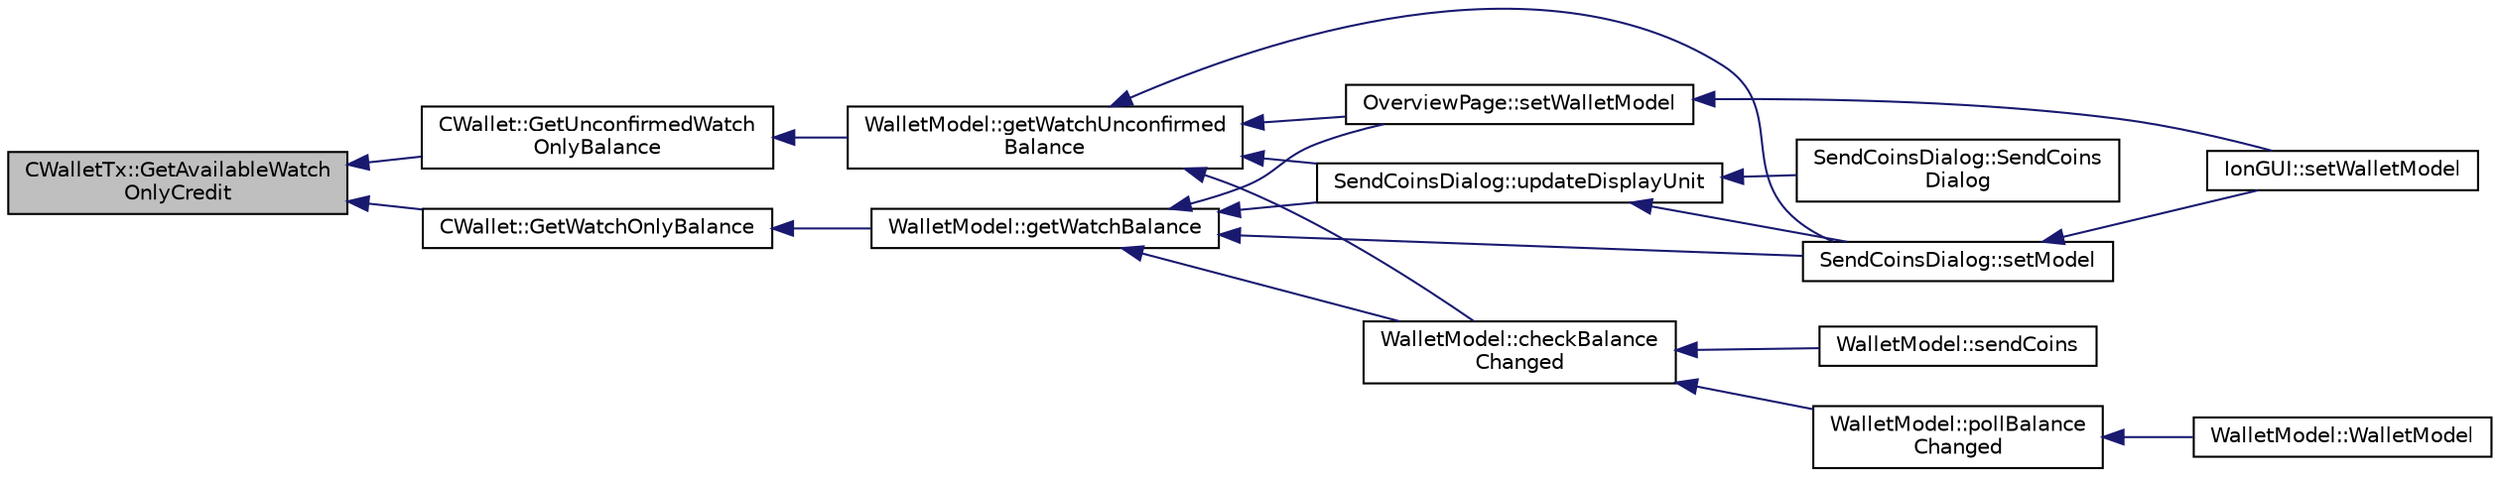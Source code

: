 digraph "CWalletTx::GetAvailableWatchOnlyCredit"
{
  edge [fontname="Helvetica",fontsize="10",labelfontname="Helvetica",labelfontsize="10"];
  node [fontname="Helvetica",fontsize="10",shape=record];
  rankdir="LR";
  Node133 [label="CWalletTx::GetAvailableWatch\lOnlyCredit",height=0.2,width=0.4,color="black", fillcolor="grey75", style="filled", fontcolor="black"];
  Node133 -> Node134 [dir="back",color="midnightblue",fontsize="10",style="solid",fontname="Helvetica"];
  Node134 [label="CWallet::GetWatchOnlyBalance",height=0.2,width=0.4,color="black", fillcolor="white", style="filled",URL="$class_c_wallet.html#a92a58ebac7d7d398597657600db56611"];
  Node134 -> Node135 [dir="back",color="midnightblue",fontsize="10",style="solid",fontname="Helvetica"];
  Node135 [label="WalletModel::getWatchBalance",height=0.2,width=0.4,color="black", fillcolor="white", style="filled",URL="$class_wallet_model.html#a6d9050286d99bccb4a28a8d88f0ca5f8"];
  Node135 -> Node136 [dir="back",color="midnightblue",fontsize="10",style="solid",fontname="Helvetica"];
  Node136 [label="OverviewPage::setWalletModel",height=0.2,width=0.4,color="black", fillcolor="white", style="filled",URL="$class_overview_page.html#a2ed52a3a87e9c74fee38fa873c9bc71f"];
  Node136 -> Node137 [dir="back",color="midnightblue",fontsize="10",style="solid",fontname="Helvetica"];
  Node137 [label="IonGUI::setWalletModel",height=0.2,width=0.4,color="black", fillcolor="white", style="filled",URL="$class_ion_g_u_i.html#a37f87db65498b036d387c705a749c45d",tooltip="Set the wallet model. "];
  Node135 -> Node138 [dir="back",color="midnightblue",fontsize="10",style="solid",fontname="Helvetica"];
  Node138 [label="SendCoinsDialog::setModel",height=0.2,width=0.4,color="black", fillcolor="white", style="filled",URL="$class_send_coins_dialog.html#a73a6c1b1850a334ee652ac167713a2aa"];
  Node138 -> Node137 [dir="back",color="midnightblue",fontsize="10",style="solid",fontname="Helvetica"];
  Node135 -> Node139 [dir="back",color="midnightblue",fontsize="10",style="solid",fontname="Helvetica"];
  Node139 [label="SendCoinsDialog::updateDisplayUnit",height=0.2,width=0.4,color="black", fillcolor="white", style="filled",URL="$class_send_coins_dialog.html#a74815ad8502b126200b6fd2e59e9f042"];
  Node139 -> Node140 [dir="back",color="midnightblue",fontsize="10",style="solid",fontname="Helvetica"];
  Node140 [label="SendCoinsDialog::SendCoins\lDialog",height=0.2,width=0.4,color="black", fillcolor="white", style="filled",URL="$class_send_coins_dialog.html#a0df5bc29d1df68eda44826651afc595f"];
  Node139 -> Node138 [dir="back",color="midnightblue",fontsize="10",style="solid",fontname="Helvetica"];
  Node135 -> Node141 [dir="back",color="midnightblue",fontsize="10",style="solid",fontname="Helvetica"];
  Node141 [label="WalletModel::checkBalance\lChanged",height=0.2,width=0.4,color="black", fillcolor="white", style="filled",URL="$class_wallet_model.html#adcc4eb8cd71cb4de223621866bb7fb7d"];
  Node141 -> Node142 [dir="back",color="midnightblue",fontsize="10",style="solid",fontname="Helvetica"];
  Node142 [label="WalletModel::pollBalance\lChanged",height=0.2,width=0.4,color="black", fillcolor="white", style="filled",URL="$class_wallet_model.html#a51469b2d95cfd4bc0a14ee456fca7b95"];
  Node142 -> Node143 [dir="back",color="midnightblue",fontsize="10",style="solid",fontname="Helvetica"];
  Node143 [label="WalletModel::WalletModel",height=0.2,width=0.4,color="black", fillcolor="white", style="filled",URL="$class_wallet_model.html#af50d9654d2f20e4e4f0789dcb64ad6b1"];
  Node141 -> Node144 [dir="back",color="midnightblue",fontsize="10",style="solid",fontname="Helvetica"];
  Node144 [label="WalletModel::sendCoins",height=0.2,width=0.4,color="black", fillcolor="white", style="filled",URL="$class_wallet_model.html#a053fb3ff2b8b0347f83e6bb591126746"];
  Node133 -> Node145 [dir="back",color="midnightblue",fontsize="10",style="solid",fontname="Helvetica"];
  Node145 [label="CWallet::GetUnconfirmedWatch\lOnlyBalance",height=0.2,width=0.4,color="black", fillcolor="white", style="filled",URL="$class_c_wallet.html#ab0c110f14f0429f9de594b2293837621"];
  Node145 -> Node146 [dir="back",color="midnightblue",fontsize="10",style="solid",fontname="Helvetica"];
  Node146 [label="WalletModel::getWatchUnconfirmed\lBalance",height=0.2,width=0.4,color="black", fillcolor="white", style="filled",URL="$class_wallet_model.html#a691b35afd9aff056e1398fd057691ff1"];
  Node146 -> Node136 [dir="back",color="midnightblue",fontsize="10",style="solid",fontname="Helvetica"];
  Node146 -> Node138 [dir="back",color="midnightblue",fontsize="10",style="solid",fontname="Helvetica"];
  Node146 -> Node139 [dir="back",color="midnightblue",fontsize="10",style="solid",fontname="Helvetica"];
  Node146 -> Node141 [dir="back",color="midnightblue",fontsize="10",style="solid",fontname="Helvetica"];
}
